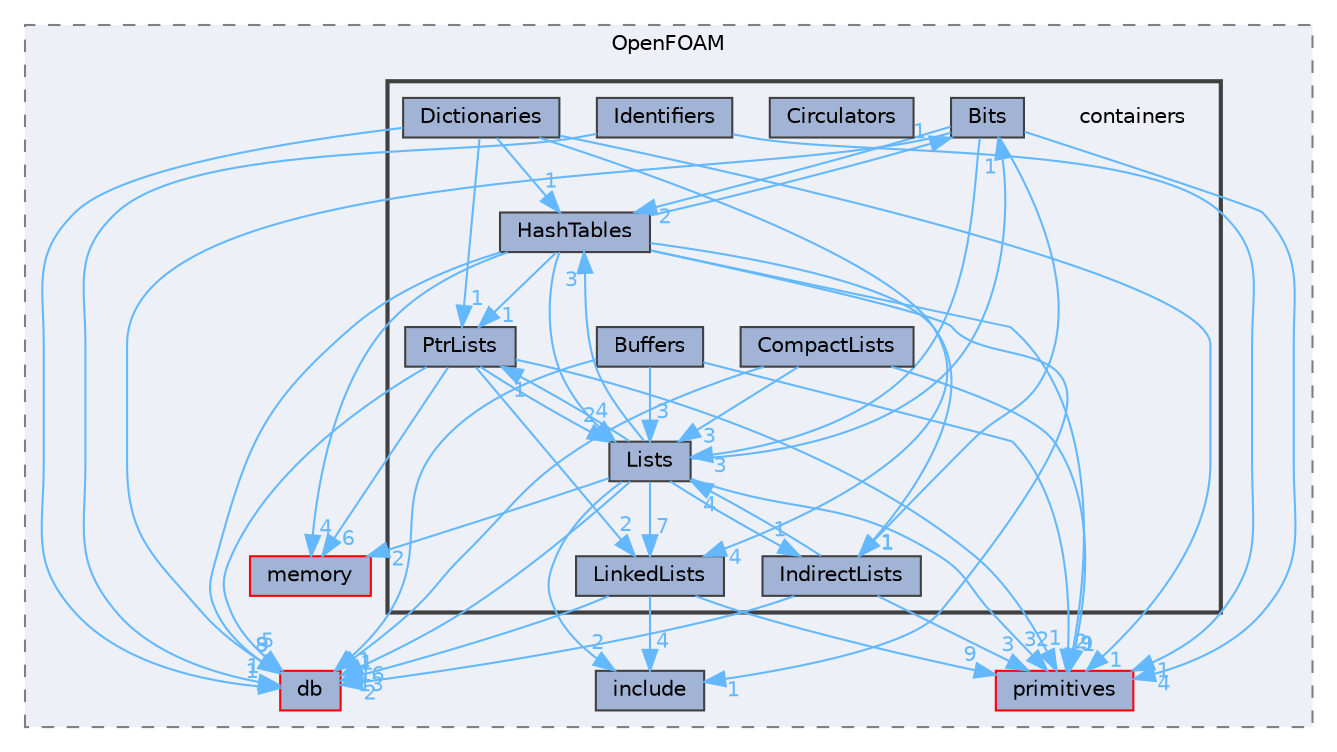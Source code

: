 digraph "src/OpenFOAM/containers"
{
 // LATEX_PDF_SIZE
  bgcolor="transparent";
  edge [fontname=Helvetica,fontsize=10,labelfontname=Helvetica,labelfontsize=10];
  node [fontname=Helvetica,fontsize=10,shape=box,height=0.2,width=0.4];
  compound=true
  subgraph clusterdir_c5473ff19b20e6ec4dfe5c310b3778a8 {
    graph [ bgcolor="#edf0f7", pencolor="grey50", label="OpenFOAM", fontname=Helvetica,fontsize=10 style="filled,dashed", URL="dir_c5473ff19b20e6ec4dfe5c310b3778a8.html",tooltip=""]
  dir_3e50f45338116b169052b428016851aa [label="primitives", fillcolor="#a2b4d6", color="red", style="filled", URL="dir_3e50f45338116b169052b428016851aa.html",tooltip=""];
  dir_63c634f7a7cfd679ac26c67fb30fc32f [label="db", fillcolor="#a2b4d6", color="red", style="filled", URL="dir_63c634f7a7cfd679ac26c67fb30fc32f.html",tooltip=""];
  dir_e954e9f5966bc1c681a414ec8bd0ee15 [label="include", fillcolor="#a2b4d6", color="grey25", style="filled", URL="dir_e954e9f5966bc1c681a414ec8bd0ee15.html",tooltip=""];
  dir_385a22dcc2f7120acb0f1a7a832b3b8d [label="memory", fillcolor="#a2b4d6", color="red", style="filled", URL="dir_385a22dcc2f7120acb0f1a7a832b3b8d.html",tooltip=""];
  subgraph clusterdir_19d0872053bde092be81d7fe3f56cbf7 {
    graph [ bgcolor="#edf0f7", pencolor="grey25", label="", fontname=Helvetica,fontsize=10 style="filled,bold", URL="dir_19d0872053bde092be81d7fe3f56cbf7.html",tooltip=""]
    dir_19d0872053bde092be81d7fe3f56cbf7 [shape=plaintext, label="containers"];
  dir_d88157af7a891d11a6818b2689bd5e5e [label="Bits", fillcolor="#a2b4d6", color="grey25", style="filled", URL="dir_d88157af7a891d11a6818b2689bd5e5e.html",tooltip=""];
  dir_5d7df43830b57703e09bbd8788239049 [label="Buffers", fillcolor="#a2b4d6", color="grey25", style="filled", URL="dir_5d7df43830b57703e09bbd8788239049.html",tooltip=""];
  dir_95a7e81c1594d83c19708405d7dbc74d [label="Circulators", fillcolor="#a2b4d6", color="grey25", style="filled", URL="dir_95a7e81c1594d83c19708405d7dbc74d.html",tooltip=""];
  dir_9a25c97e20f955b82d92c299fce3c49c [label="CompactLists", fillcolor="#a2b4d6", color="grey25", style="filled", URL="dir_9a25c97e20f955b82d92c299fce3c49c.html",tooltip=""];
  dir_4f2e58bca614b0b5e09a6a47af6ca3c2 [label="Dictionaries", fillcolor="#a2b4d6", color="grey25", style="filled", URL="dir_4f2e58bca614b0b5e09a6a47af6ca3c2.html",tooltip=""];
  dir_46dbcbff8acc0ae94a21b2306d4033de [label="HashTables", fillcolor="#a2b4d6", color="grey25", style="filled", URL="dir_46dbcbff8acc0ae94a21b2306d4033de.html",tooltip=""];
  dir_7b02221aae33c3dde3ca692245a81729 [label="Identifiers", fillcolor="#a2b4d6", color="grey25", style="filled", URL="dir_7b02221aae33c3dde3ca692245a81729.html",tooltip=""];
  dir_f1bdd3e1864452c4a43cb0467c28790d [label="IndirectLists", fillcolor="#a2b4d6", color="grey25", style="filled", URL="dir_f1bdd3e1864452c4a43cb0467c28790d.html",tooltip=""];
  dir_1ceeb2d59d8f320bd70a3a0eeca6c137 [label="LinkedLists", fillcolor="#a2b4d6", color="grey25", style="filled", URL="dir_1ceeb2d59d8f320bd70a3a0eeca6c137.html",tooltip=""];
  dir_f87fe3b02e96c330e8a853ff310f1666 [label="Lists", fillcolor="#a2b4d6", color="grey25", style="filled", URL="dir_f87fe3b02e96c330e8a853ff310f1666.html",tooltip=""];
  dir_c1da495c294d17e72ea15f67e347e9c2 [label="PtrLists", fillcolor="#a2b4d6", color="grey25", style="filled", URL="dir_c1da495c294d17e72ea15f67e347e9c2.html",tooltip=""];
  }
  }
  dir_d88157af7a891d11a6818b2689bd5e5e->dir_3e50f45338116b169052b428016851aa [headlabel="4", labeldistance=1.5 headhref="dir_000282_003069.html" href="dir_000282_003069.html" color="steelblue1" fontcolor="steelblue1"];
  dir_d88157af7a891d11a6818b2689bd5e5e->dir_46dbcbff8acc0ae94a21b2306d4033de [headlabel="2", labeldistance=1.5 headhref="dir_000282_001706.html" href="dir_000282_001706.html" color="steelblue1" fontcolor="steelblue1"];
  dir_d88157af7a891d11a6818b2689bd5e5e->dir_63c634f7a7cfd679ac26c67fb30fc32f [headlabel="8", labeldistance=1.5 headhref="dir_000282_000817.html" href="dir_000282_000817.html" color="steelblue1" fontcolor="steelblue1"];
  dir_d88157af7a891d11a6818b2689bd5e5e->dir_f87fe3b02e96c330e8a853ff310f1666 [headlabel="3", labeldistance=1.5 headhref="dir_000282_002237.html" href="dir_000282_002237.html" color="steelblue1" fontcolor="steelblue1"];
  dir_d88157af7a891d11a6818b2689bd5e5e->dir_f1bdd3e1864452c4a43cb0467c28790d [headlabel="1", labeldistance=1.5 headhref="dir_000282_001840.html" href="dir_000282_001840.html" color="steelblue1" fontcolor="steelblue1"];
  dir_5d7df43830b57703e09bbd8788239049->dir_3e50f45338116b169052b428016851aa [headlabel="2", labeldistance=1.5 headhref="dir_000355_003069.html" href="dir_000355_003069.html" color="steelblue1" fontcolor="steelblue1"];
  dir_5d7df43830b57703e09bbd8788239049->dir_63c634f7a7cfd679ac26c67fb30fc32f [headlabel="1", labeldistance=1.5 headhref="dir_000355_000817.html" href="dir_000355_000817.html" color="steelblue1" fontcolor="steelblue1"];
  dir_5d7df43830b57703e09bbd8788239049->dir_f87fe3b02e96c330e8a853ff310f1666 [headlabel="3", labeldistance=1.5 headhref="dir_000355_002237.html" href="dir_000355_002237.html" color="steelblue1" fontcolor="steelblue1"];
  dir_9a25c97e20f955b82d92c299fce3c49c->dir_3e50f45338116b169052b428016851aa [headlabel="1", labeldistance=1.5 headhref="dir_000563_003069.html" href="dir_000563_003069.html" color="steelblue1" fontcolor="steelblue1"];
  dir_9a25c97e20f955b82d92c299fce3c49c->dir_63c634f7a7cfd679ac26c67fb30fc32f [headlabel="1", labeldistance=1.5 headhref="dir_000563_000817.html" href="dir_000563_000817.html" color="steelblue1" fontcolor="steelblue1"];
  dir_9a25c97e20f955b82d92c299fce3c49c->dir_f87fe3b02e96c330e8a853ff310f1666 [headlabel="3", labeldistance=1.5 headhref="dir_000563_002237.html" href="dir_000563_002237.html" color="steelblue1" fontcolor="steelblue1"];
  dir_4f2e58bca614b0b5e09a6a47af6ca3c2->dir_1ceeb2d59d8f320bd70a3a0eeca6c137 [headlabel="4", labeldistance=1.5 headhref="dir_000922_002218.html" href="dir_000922_002218.html" color="steelblue1" fontcolor="steelblue1"];
  dir_4f2e58bca614b0b5e09a6a47af6ca3c2->dir_46dbcbff8acc0ae94a21b2306d4033de [headlabel="1", labeldistance=1.5 headhref="dir_000922_001706.html" href="dir_000922_001706.html" color="steelblue1" fontcolor="steelblue1"];
  dir_4f2e58bca614b0b5e09a6a47af6ca3c2->dir_3e50f45338116b169052b428016851aa [headlabel="1", labeldistance=1.5 headhref="dir_000922_003069.html" href="dir_000922_003069.html" color="steelblue1" fontcolor="steelblue1"];
  dir_4f2e58bca614b0b5e09a6a47af6ca3c2->dir_63c634f7a7cfd679ac26c67fb30fc32f [headlabel="1", labeldistance=1.5 headhref="dir_000922_000817.html" href="dir_000922_000817.html" color="steelblue1" fontcolor="steelblue1"];
  dir_4f2e58bca614b0b5e09a6a47af6ca3c2->dir_c1da495c294d17e72ea15f67e347e9c2 [headlabel="1", labeldistance=1.5 headhref="dir_000922_003122.html" href="dir_000922_003122.html" color="steelblue1" fontcolor="steelblue1"];
  dir_46dbcbff8acc0ae94a21b2306d4033de->dir_385a22dcc2f7120acb0f1a7a832b3b8d [headlabel="4", labeldistance=1.5 headhref="dir_001706_002352.html" href="dir_001706_002352.html" color="steelblue1" fontcolor="steelblue1"];
  dir_46dbcbff8acc0ae94a21b2306d4033de->dir_3e50f45338116b169052b428016851aa [headlabel="9", labeldistance=1.5 headhref="dir_001706_003069.html" href="dir_001706_003069.html" color="steelblue1" fontcolor="steelblue1"];
  dir_46dbcbff8acc0ae94a21b2306d4033de->dir_63c634f7a7cfd679ac26c67fb30fc32f [headlabel="9", labeldistance=1.5 headhref="dir_001706_000817.html" href="dir_001706_000817.html" color="steelblue1" fontcolor="steelblue1"];
  dir_46dbcbff8acc0ae94a21b2306d4033de->dir_c1da495c294d17e72ea15f67e347e9c2 [headlabel="1", labeldistance=1.5 headhref="dir_001706_003122.html" href="dir_001706_003122.html" color="steelblue1" fontcolor="steelblue1"];
  dir_46dbcbff8acc0ae94a21b2306d4033de->dir_d88157af7a891d11a6818b2689bd5e5e [headlabel="1", labeldistance=1.5 headhref="dir_001706_000282.html" href="dir_001706_000282.html" color="steelblue1" fontcolor="steelblue1"];
  dir_46dbcbff8acc0ae94a21b2306d4033de->dir_e954e9f5966bc1c681a414ec8bd0ee15 [headlabel="1", labeldistance=1.5 headhref="dir_001706_001804.html" href="dir_001706_001804.html" color="steelblue1" fontcolor="steelblue1"];
  dir_46dbcbff8acc0ae94a21b2306d4033de->dir_f1bdd3e1864452c4a43cb0467c28790d [headlabel="1", labeldistance=1.5 headhref="dir_001706_001840.html" href="dir_001706_001840.html" color="steelblue1" fontcolor="steelblue1"];
  dir_46dbcbff8acc0ae94a21b2306d4033de->dir_f87fe3b02e96c330e8a853ff310f1666 [headlabel="4", labeldistance=1.5 headhref="dir_001706_002237.html" href="dir_001706_002237.html" color="steelblue1" fontcolor="steelblue1"];
  dir_7b02221aae33c3dde3ca692245a81729->dir_3e50f45338116b169052b428016851aa [headlabel="1", labeldistance=1.5 headhref="dir_001779_003069.html" href="dir_001779_003069.html" color="steelblue1" fontcolor="steelblue1"];
  dir_7b02221aae33c3dde3ca692245a81729->dir_63c634f7a7cfd679ac26c67fb30fc32f [headlabel="1", labeldistance=1.5 headhref="dir_001779_000817.html" href="dir_001779_000817.html" color="steelblue1" fontcolor="steelblue1"];
  dir_f1bdd3e1864452c4a43cb0467c28790d->dir_3e50f45338116b169052b428016851aa [headlabel="3", labeldistance=1.5 headhref="dir_001840_003069.html" href="dir_001840_003069.html" color="steelblue1" fontcolor="steelblue1"];
  dir_f1bdd3e1864452c4a43cb0467c28790d->dir_63c634f7a7cfd679ac26c67fb30fc32f [headlabel="2", labeldistance=1.5 headhref="dir_001840_000817.html" href="dir_001840_000817.html" color="steelblue1" fontcolor="steelblue1"];
  dir_f1bdd3e1864452c4a43cb0467c28790d->dir_f87fe3b02e96c330e8a853ff310f1666 [headlabel="4", labeldistance=1.5 headhref="dir_001840_002237.html" href="dir_001840_002237.html" color="steelblue1" fontcolor="steelblue1"];
  dir_1ceeb2d59d8f320bd70a3a0eeca6c137->dir_3e50f45338116b169052b428016851aa [headlabel="9", labeldistance=1.5 headhref="dir_002218_003069.html" href="dir_002218_003069.html" color="steelblue1" fontcolor="steelblue1"];
  dir_1ceeb2d59d8f320bd70a3a0eeca6c137->dir_63c634f7a7cfd679ac26c67fb30fc32f [headlabel="13", labeldistance=1.5 headhref="dir_002218_000817.html" href="dir_002218_000817.html" color="steelblue1" fontcolor="steelblue1"];
  dir_1ceeb2d59d8f320bd70a3a0eeca6c137->dir_e954e9f5966bc1c681a414ec8bd0ee15 [headlabel="4", labeldistance=1.5 headhref="dir_002218_001804.html" href="dir_002218_001804.html" color="steelblue1" fontcolor="steelblue1"];
  dir_f87fe3b02e96c330e8a853ff310f1666->dir_1ceeb2d59d8f320bd70a3a0eeca6c137 [headlabel="7", labeldistance=1.5 headhref="dir_002237_002218.html" href="dir_002237_002218.html" color="steelblue1" fontcolor="steelblue1"];
  dir_f87fe3b02e96c330e8a853ff310f1666->dir_385a22dcc2f7120acb0f1a7a832b3b8d [headlabel="2", labeldistance=1.5 headhref="dir_002237_002352.html" href="dir_002237_002352.html" color="steelblue1" fontcolor="steelblue1"];
  dir_f87fe3b02e96c330e8a853ff310f1666->dir_3e50f45338116b169052b428016851aa [headlabel="32", labeldistance=1.5 headhref="dir_002237_003069.html" href="dir_002237_003069.html" color="steelblue1" fontcolor="steelblue1"];
  dir_f87fe3b02e96c330e8a853ff310f1666->dir_46dbcbff8acc0ae94a21b2306d4033de [headlabel="3", labeldistance=1.5 headhref="dir_002237_001706.html" href="dir_002237_001706.html" color="steelblue1" fontcolor="steelblue1"];
  dir_f87fe3b02e96c330e8a853ff310f1666->dir_63c634f7a7cfd679ac26c67fb30fc32f [headlabel="16", labeldistance=1.5 headhref="dir_002237_000817.html" href="dir_002237_000817.html" color="steelblue1" fontcolor="steelblue1"];
  dir_f87fe3b02e96c330e8a853ff310f1666->dir_c1da495c294d17e72ea15f67e347e9c2 [headlabel="1", labeldistance=1.5 headhref="dir_002237_003122.html" href="dir_002237_003122.html" color="steelblue1" fontcolor="steelblue1"];
  dir_f87fe3b02e96c330e8a853ff310f1666->dir_d88157af7a891d11a6818b2689bd5e5e [headlabel="1", labeldistance=1.5 headhref="dir_002237_000282.html" href="dir_002237_000282.html" color="steelblue1" fontcolor="steelblue1"];
  dir_f87fe3b02e96c330e8a853ff310f1666->dir_e954e9f5966bc1c681a414ec8bd0ee15 [headlabel="2", labeldistance=1.5 headhref="dir_002237_001804.html" href="dir_002237_001804.html" color="steelblue1" fontcolor="steelblue1"];
  dir_f87fe3b02e96c330e8a853ff310f1666->dir_f1bdd3e1864452c4a43cb0467c28790d [headlabel="1", labeldistance=1.5 headhref="dir_002237_001840.html" href="dir_002237_001840.html" color="steelblue1" fontcolor="steelblue1"];
  dir_c1da495c294d17e72ea15f67e347e9c2->dir_1ceeb2d59d8f320bd70a3a0eeca6c137 [headlabel="2", labeldistance=1.5 headhref="dir_003122_002218.html" href="dir_003122_002218.html" color="steelblue1" fontcolor="steelblue1"];
  dir_c1da495c294d17e72ea15f67e347e9c2->dir_385a22dcc2f7120acb0f1a7a832b3b8d [headlabel="6", labeldistance=1.5 headhref="dir_003122_002352.html" href="dir_003122_002352.html" color="steelblue1" fontcolor="steelblue1"];
  dir_c1da495c294d17e72ea15f67e347e9c2->dir_3e50f45338116b169052b428016851aa [headlabel="1", labeldistance=1.5 headhref="dir_003122_003069.html" href="dir_003122_003069.html" color="steelblue1" fontcolor="steelblue1"];
  dir_c1da495c294d17e72ea15f67e347e9c2->dir_63c634f7a7cfd679ac26c67fb30fc32f [headlabel="5", labeldistance=1.5 headhref="dir_003122_000817.html" href="dir_003122_000817.html" color="steelblue1" fontcolor="steelblue1"];
  dir_c1da495c294d17e72ea15f67e347e9c2->dir_f87fe3b02e96c330e8a853ff310f1666 [headlabel="2", labeldistance=1.5 headhref="dir_003122_002237.html" href="dir_003122_002237.html" color="steelblue1" fontcolor="steelblue1"];
}
